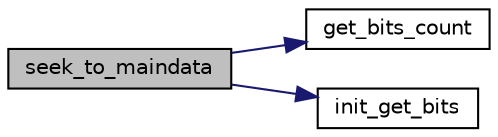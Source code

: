 digraph "seek_to_maindata"
{
  bgcolor="transparent";
  edge [fontname="Helvetica",fontsize="10",labelfontname="Helvetica",labelfontsize="10"];
  node [fontname="Helvetica",fontsize="10",shape=record];
  rankdir="LR";
  Node1 [label="seek_to_maindata",height=0.2,width=0.4,color="black", fillcolor="grey75", style="filled", fontcolor="black"];
  Node1 -> Node2 [color="midnightblue",fontsize="10",style="solid",fontname="Helvetica"];
  Node2 [label="get_bits_count",height=0.2,width=0.4,color="black",URL="$bits_8c.html#aa3797eab0bbe953c41e8a070aa3a4dbc"];
  Node1 -> Node3 [color="midnightblue",fontsize="10",style="solid",fontname="Helvetica"];
  Node3 [label="init_get_bits",height=0.2,width=0.4,color="black",URL="$bits_8c.html#a82a721f07b4c8c18282532ceeb0b76d3",tooltip="init GetBitContext. "];
}
